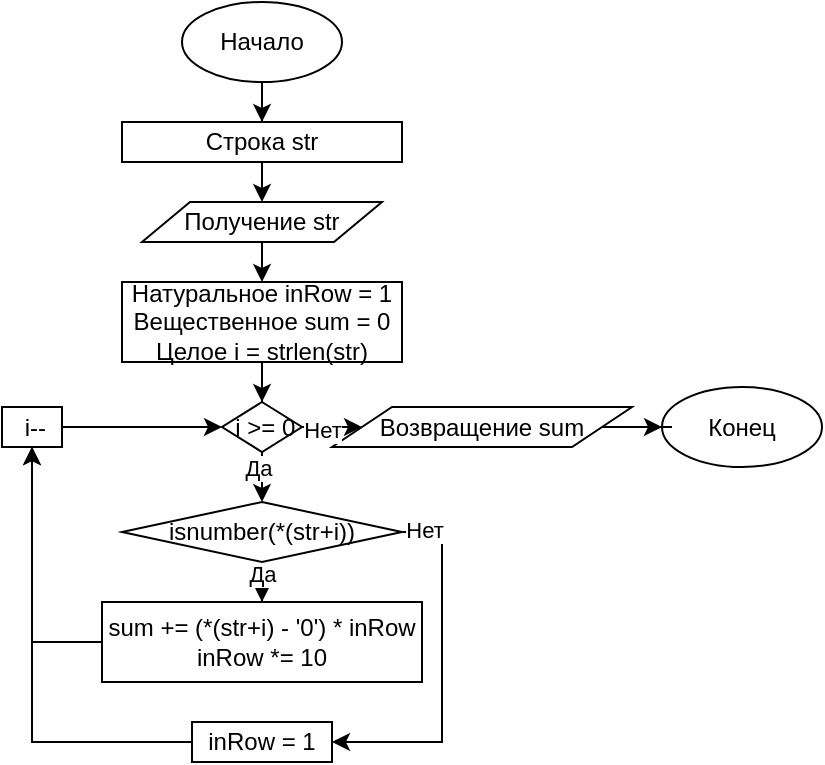 <mxfile version="13.1.14"><diagram id="Hsi1N0cberL_-BoPGEi5" name="Page-1"><mxGraphModel dx="530" dy="210" grid="1" gridSize="10" guides="1" tooltips="1" connect="1" arrows="1" fold="1" page="1" pageScale="1" pageWidth="850" pageHeight="1100" math="0" shadow="0"><root><mxCell id="0"/><mxCell id="1" parent="0"/><mxCell id="LDhQOHuRyV1jIk14AgpL-835" style="edgeStyle=orthogonalEdgeStyle;rounded=0;orthogonalLoop=1;jettySize=auto;html=1;" edge="1" parent="1" source="LDhQOHuRyV1jIk14AgpL-790" target="LDhQOHuRyV1jIk14AgpL-834"><mxGeometry relative="1" as="geometry"/></mxCell><mxCell id="LDhQOHuRyV1jIk14AgpL-790" value="Начало" style="ellipse;whiteSpace=wrap;html=1;" vertex="1" parent="1"><mxGeometry x="210" y="480" width="80" height="40" as="geometry"/></mxCell><mxCell id="LDhQOHuRyV1jIk14AgpL-837" style="edgeStyle=orthogonalEdgeStyle;rounded=0;orthogonalLoop=1;jettySize=auto;html=1;" edge="1" parent="1" source="LDhQOHuRyV1jIk14AgpL-834"><mxGeometry relative="1" as="geometry"><mxPoint x="250" y="580" as="targetPoint"/></mxGeometry></mxCell><mxCell id="LDhQOHuRyV1jIk14AgpL-834" value="Строка&amp;nbsp;str" style="rounded=0;whiteSpace=wrap;html=1;" vertex="1" parent="1"><mxGeometry x="180" y="540" width="140" height="20" as="geometry"/></mxCell><mxCell id="LDhQOHuRyV1jIk14AgpL-945" style="edgeStyle=orthogonalEdgeStyle;rounded=0;orthogonalLoop=1;jettySize=auto;html=1;entryX=0.5;entryY=0;entryDx=0;entryDy=0;" edge="1" parent="1" source="LDhQOHuRyV1jIk14AgpL-943"><mxGeometry relative="1" as="geometry"><mxPoint x="250" y="620" as="targetPoint"/></mxGeometry></mxCell><mxCell id="LDhQOHuRyV1jIk14AgpL-943" value="Получение&amp;nbsp;str" style="shape=parallelogram;perimeter=parallelogramPerimeter;whiteSpace=wrap;html=1;" vertex="1" parent="1"><mxGeometry x="190" y="580" width="120" height="20" as="geometry"/></mxCell><mxCell id="LDhQOHuRyV1jIk14AgpL-957" value="Конец" style="ellipse;whiteSpace=wrap;html=1;" vertex="1" parent="1"><mxGeometry x="450" y="672.5" width="80" height="40" as="geometry"/></mxCell><mxCell id="LDhQOHuRyV1jIk14AgpL-980" style="edgeStyle=orthogonalEdgeStyle;rounded=0;orthogonalLoop=1;jettySize=auto;html=1;" edge="1" parent="1" source="LDhQOHuRyV1jIk14AgpL-960" target="LDhQOHuRyV1jIk14AgpL-978"><mxGeometry relative="1" as="geometry"/></mxCell><mxCell id="LDhQOHuRyV1jIk14AgpL-960" value="&lt;div&gt;Натуральное inRow = 1&lt;/div&gt;&lt;div&gt;Вещественное sum = 0&lt;/div&gt;&lt;div&gt;Целое i =&amp;nbsp;strlen(str)&lt;/div&gt;" style="rounded=0;whiteSpace=wrap;html=1;" vertex="1" parent="1"><mxGeometry x="180" y="620" width="140" height="40" as="geometry"/></mxCell><mxCell id="LDhQOHuRyV1jIk14AgpL-984" style="edgeStyle=orthogonalEdgeStyle;rounded=0;orthogonalLoop=1;jettySize=auto;html=1;" edge="1" parent="1" source="LDhQOHuRyV1jIk14AgpL-963" target="LDhQOHuRyV1jIk14AgpL-957"><mxGeometry relative="1" as="geometry"/></mxCell><mxCell id="LDhQOHuRyV1jIk14AgpL-963" value="Возвращение sum" style="shape=parallelogram;perimeter=parallelogramPerimeter;whiteSpace=wrap;html=1;" vertex="1" parent="1"><mxGeometry x="285" y="682.5" width="150" height="20" as="geometry"/></mxCell><mxCell id="LDhQOHuRyV1jIk14AgpL-969" style="edgeStyle=orthogonalEdgeStyle;rounded=0;orthogonalLoop=1;jettySize=auto;html=1;entryX=0.5;entryY=0;entryDx=0;entryDy=0;" edge="1" parent="1" source="LDhQOHuRyV1jIk14AgpL-966" target="LDhQOHuRyV1jIk14AgpL-968"><mxGeometry relative="1" as="geometry"/></mxCell><mxCell id="LDhQOHuRyV1jIk14AgpL-970" value="Да" style="edgeLabel;html=1;align=center;verticalAlign=middle;resizable=0;points=[];" vertex="1" connectable="0" parent="LDhQOHuRyV1jIk14AgpL-969"><mxGeometry x="0.512" relative="1" as="geometry"><mxPoint as="offset"/></mxGeometry></mxCell><mxCell id="LDhQOHuRyV1jIk14AgpL-972" style="edgeStyle=orthogonalEdgeStyle;rounded=0;orthogonalLoop=1;jettySize=auto;html=1;entryX=1;entryY=0.5;entryDx=0;entryDy=0;" edge="1" parent="1" source="LDhQOHuRyV1jIk14AgpL-966" target="LDhQOHuRyV1jIk14AgpL-971"><mxGeometry relative="1" as="geometry"><Array as="points"><mxPoint x="340" y="745"/><mxPoint x="340" y="850"/></Array></mxGeometry></mxCell><mxCell id="LDhQOHuRyV1jIk14AgpL-973" value="Нет" style="edgeLabel;html=1;align=center;verticalAlign=middle;resizable=0;points=[];" vertex="1" connectable="0" parent="LDhQOHuRyV1jIk14AgpL-972"><mxGeometry x="-0.883" y="1" relative="1" as="geometry"><mxPoint as="offset"/></mxGeometry></mxCell><mxCell id="LDhQOHuRyV1jIk14AgpL-966" value="isnumber(*(str+i))" style="rhombus;whiteSpace=wrap;html=1;" vertex="1" parent="1"><mxGeometry x="180" y="730" width="140" height="30" as="geometry"/></mxCell><mxCell id="LDhQOHuRyV1jIk14AgpL-976" style="edgeStyle=orthogonalEdgeStyle;rounded=0;orthogonalLoop=1;jettySize=auto;html=1;entryX=0.5;entryY=1;entryDx=0;entryDy=0;" edge="1" parent="1" source="LDhQOHuRyV1jIk14AgpL-968" target="LDhQOHuRyV1jIk14AgpL-974"><mxGeometry relative="1" as="geometry"/></mxCell><mxCell id="LDhQOHuRyV1jIk14AgpL-968" value="&lt;div&gt;sum += (*(str+i) - '0') * inRow&lt;/div&gt;&lt;div&gt;inRow *= 10&lt;/div&gt;" style="rounded=0;whiteSpace=wrap;html=1;" vertex="1" parent="1"><mxGeometry x="170" y="780" width="160" height="40" as="geometry"/></mxCell><mxCell id="LDhQOHuRyV1jIk14AgpL-977" style="edgeStyle=orthogonalEdgeStyle;rounded=0;orthogonalLoop=1;jettySize=auto;html=1;" edge="1" parent="1" source="LDhQOHuRyV1jIk14AgpL-971" target="LDhQOHuRyV1jIk14AgpL-974"><mxGeometry relative="1" as="geometry"/></mxCell><mxCell id="LDhQOHuRyV1jIk14AgpL-971" value="inRow = 1" style="rounded=0;whiteSpace=wrap;html=1;" vertex="1" parent="1"><mxGeometry x="215" y="840" width="70" height="20" as="geometry"/></mxCell><mxCell id="LDhQOHuRyV1jIk14AgpL-975" style="edgeStyle=orthogonalEdgeStyle;rounded=0;orthogonalLoop=1;jettySize=auto;html=1;entryX=0;entryY=0.5;entryDx=0;entryDy=0;" edge="1" parent="1" source="LDhQOHuRyV1jIk14AgpL-974" target="LDhQOHuRyV1jIk14AgpL-978"><mxGeometry relative="1" as="geometry"/></mxCell><mxCell id="LDhQOHuRyV1jIk14AgpL-974" value="&amp;nbsp;i--" style="rounded=0;whiteSpace=wrap;html=1;" vertex="1" parent="1"><mxGeometry x="120" y="682.5" width="30" height="20" as="geometry"/></mxCell><mxCell id="LDhQOHuRyV1jIk14AgpL-982" style="edgeStyle=orthogonalEdgeStyle;rounded=0;orthogonalLoop=1;jettySize=auto;html=1;" edge="1" parent="1" source="LDhQOHuRyV1jIk14AgpL-978" target="LDhQOHuRyV1jIk14AgpL-966"><mxGeometry relative="1" as="geometry"/></mxCell><mxCell id="LDhQOHuRyV1jIk14AgpL-983" value="Да" style="edgeLabel;html=1;align=center;verticalAlign=middle;resizable=0;points=[];" vertex="1" connectable="0" parent="LDhQOHuRyV1jIk14AgpL-982"><mxGeometry x="0.367" y="-2" relative="1" as="geometry"><mxPoint as="offset"/></mxGeometry></mxCell><mxCell id="LDhQOHuRyV1jIk14AgpL-985" style="edgeStyle=orthogonalEdgeStyle;rounded=0;orthogonalLoop=1;jettySize=auto;html=1;entryX=0;entryY=0.5;entryDx=0;entryDy=0;" edge="1" parent="1" source="LDhQOHuRyV1jIk14AgpL-978" target="LDhQOHuRyV1jIk14AgpL-963"><mxGeometry relative="1" as="geometry"/></mxCell><mxCell id="LDhQOHuRyV1jIk14AgpL-986" value="Нет" style="edgeLabel;html=1;align=center;verticalAlign=middle;resizable=0;points=[];" vertex="1" connectable="0" parent="LDhQOHuRyV1jIk14AgpL-985"><mxGeometry x="-0.764" y="-1" relative="1" as="geometry"><mxPoint as="offset"/></mxGeometry></mxCell><mxCell id="LDhQOHuRyV1jIk14AgpL-978" value="&amp;nbsp;i &amp;gt;= 0" style="rhombus;whiteSpace=wrap;html=1;" vertex="1" parent="1"><mxGeometry x="230" y="680" width="40" height="25" as="geometry"/></mxCell></root></mxGraphModel></diagram></mxfile>